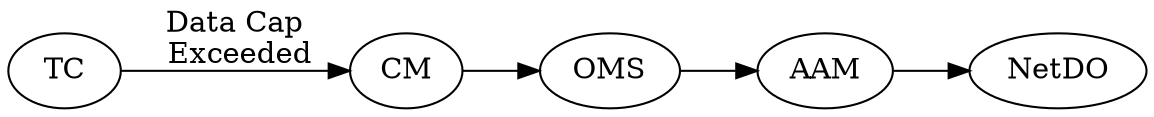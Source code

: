 digraph BI {
	rankdir=LR;
        "TC" -> "CM" [label = "Data Cap\n Exceeded"];
        "CM" -> "OMS";
        "OMS" -> "AAM";
        "AAM" -> "NetDO";
}
